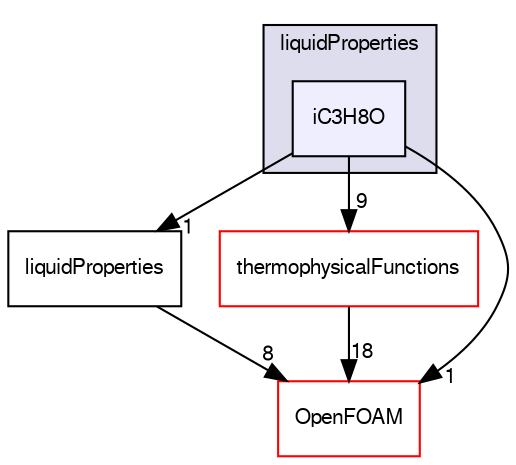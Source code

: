 digraph "src/thermophysicalModels/properties/liquidProperties/iC3H8O" {
  bgcolor=transparent;
  compound=true
  node [ fontsize="10", fontname="FreeSans"];
  edge [ labelfontsize="10", labelfontname="FreeSans"];
  subgraph clusterdir_bfc4847ad5382b13ef47be8e41a5ff58 {
    graph [ bgcolor="#ddddee", pencolor="black", label="liquidProperties" fontname="FreeSans", fontsize="10", URL="dir_bfc4847ad5382b13ef47be8e41a5ff58.html"]
  dir_156b478ae5299146135100fa54713068 [shape=box, label="iC3H8O", style="filled", fillcolor="#eeeeff", pencolor="black", URL="dir_156b478ae5299146135100fa54713068.html"];
  }
  dir_f264eb281aea58a95d7000fded14adc7 [shape=box label="liquidProperties" URL="dir_f264eb281aea58a95d7000fded14adc7.html"];
  dir_05d20c15c5fbf8a8f07c4f897848dece [shape=box label="thermophysicalFunctions" color="red" URL="dir_05d20c15c5fbf8a8f07c4f897848dece.html"];
  dir_c5473ff19b20e6ec4dfe5c310b3778a8 [shape=box label="OpenFOAM" color="red" URL="dir_c5473ff19b20e6ec4dfe5c310b3778a8.html"];
  dir_f264eb281aea58a95d7000fded14adc7->dir_c5473ff19b20e6ec4dfe5c310b3778a8 [headlabel="8", labeldistance=1.5 headhref="dir_002620_001732.html"];
  dir_05d20c15c5fbf8a8f07c4f897848dece->dir_c5473ff19b20e6ec4dfe5c310b3778a8 [headlabel="18", labeldistance=1.5 headhref="dir_002760_001732.html"];
  dir_156b478ae5299146135100fa54713068->dir_f264eb281aea58a95d7000fded14adc7 [headlabel="1", labeldistance=1.5 headhref="dir_002617_002620.html"];
  dir_156b478ae5299146135100fa54713068->dir_05d20c15c5fbf8a8f07c4f897848dece [headlabel="9", labeldistance=1.5 headhref="dir_002617_002760.html"];
  dir_156b478ae5299146135100fa54713068->dir_c5473ff19b20e6ec4dfe5c310b3778a8 [headlabel="1", labeldistance=1.5 headhref="dir_002617_001732.html"];
}
